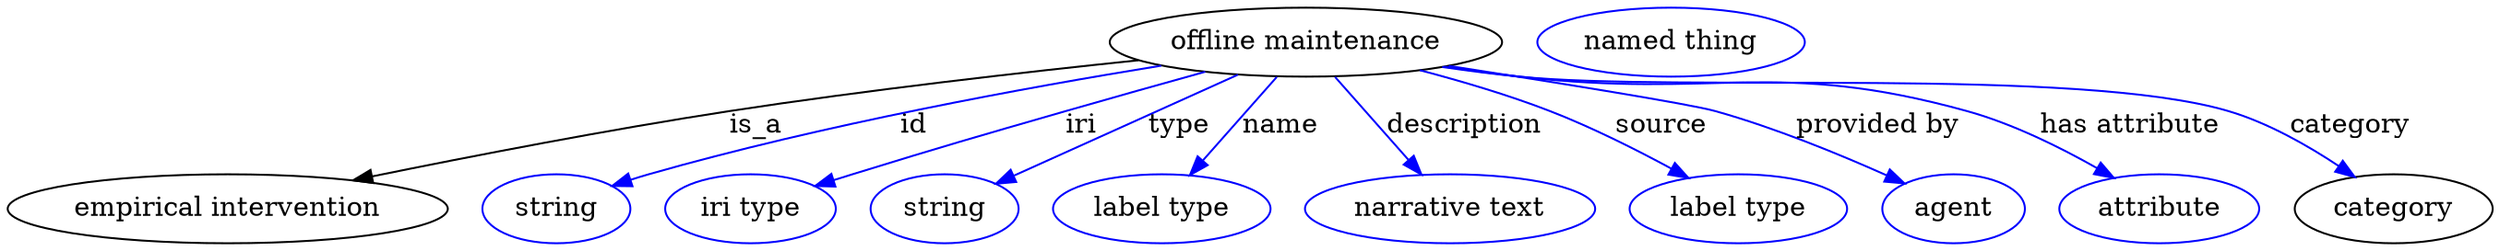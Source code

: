 digraph {
	graph [bb="0,0,1291.7,123"];
	node [label="\N"];
	"offline maintenance"	[height=0.5,
		label="offline maintenance",
		pos="675.39,105",
		width=2.8345];
	"empirical intervention"	[height=0.5,
		pos="114.39,18",
		width=3.1775];
	"offline maintenance" -> "empirical intervention"	[label=is_a,
		lp="389.39,61.5",
		pos="e,179.59,32.864 588.19,95.529 528.2,89.284 446.78,79.988 375.39,69 312.42,59.308 241.43,45.522 189.41,34.88"];
	id	[color=blue,
		height=0.5,
		label=string,
		pos="285.39,18",
		width=1.0652];
	"offline maintenance" -> id	[color=blue,
		label=id,
		lp="471.39,61.5",
		pos="e,314.39,29.922 600.5,92.752 530.64,81.406 423.9,61.876 333.39,36 330.29,35.113 327.09,34.133 323.9,33.106",
		style=solid];
	iri	[color=blue,
		height=0.5,
		label="iri type",
		pos="386.39,18",
		width=1.2277];
	"offline maintenance" -> iri	[color=blue,
		label=iri,
		lp="558.39,61.5",
		pos="e,420.07,29.681 622.72,89.485 600.39,83.269 574.09,75.873 550.39,69 501.37,54.785 489.18,50.997 440.39,36 436.9,34.926 433.28,33.805 \
429.65,32.674",
		style=solid];
	type	[color=blue,
		height=0.5,
		label=string,
		pos="487.39,18",
		width=1.0652];
	"offline maintenance" -> type	[color=blue,
		label=type,
		lp="609.39,61.5",
		pos="e,514.09,31.071 640.03,88.012 606.73,72.955 557.07,50.506 523.52,35.337",
		style=solid];
	name	[color=blue,
		height=0.5,
		label="label type",
		pos="600.39,18",
		width=1.5707];
	"offline maintenance" -> name	[color=blue,
		label=name,
		lp="662.39,61.5",
		pos="e,615.03,35.597 660.21,86.799 649.19,74.309 634.13,57.236 621.87,43.348",
		style=solid];
	description	[color=blue,
		height=0.5,
		label="narrative text",
		pos="750.39,18",
		width=2.0943];
	"offline maintenance" -> description	[color=blue,
		label=description,
		lp="757.89,61.5",
		pos="e,735.49,35.885 690.57,86.799 701.52,74.39 716.46,57.458 728.67,43.618",
		style=solid];
	source	[color=blue,
		height=0.5,
		label="label type",
		pos="900.39,18",
		width=1.5707];
	"offline maintenance" -> source	[color=blue,
		label=source,
		lp="860.39,61.5",
		pos="e,874.44,34.075 734.68,90.324 756.31,84.643 780.75,77.402 802.39,69 824.02,60.602 847.19,48.916 865.56,38.953",
		style=solid];
	"provided by"	[color=blue,
		height=0.5,
		label=agent,
		pos="1012.4,18",
		width=1.0291];
	"offline maintenance" -> "provided by"	[color=blue,
		label="provided by",
		lp="972.89,61.5",
		pos="e,986.84,31.24 749.72,92.609 805.7,83.891 875.02,72.746 888.39,69 919.37,60.323 953.15,46.386 977.62,35.427",
		style=solid];
	"has attribute"	[color=blue,
		height=0.5,
		label=attribute,
		pos="1119.4,18",
		width=1.4443];
	"offline maintenance" -> "has attribute"	[color=blue,
		label="has attribute",
		lp="1104.4,61.5",
		pos="e,1095.8,34.092 747.23,92.194 760.24,90.285 773.7,88.459 786.39,87 889.57,75.13 919.3,96.741 1019.4,69 1043.2,62.406 1068,50.023 \
1087,39.23",
		style=solid];
	category	[height=0.5,
		pos="1240.4,18",
		width=1.4263];
	"offline maintenance" -> category	[color=blue,
		label=category,
		lp="1218.9,61.5",
		pos="e,1220.1,34.799 746.31,92.024 759.6,90.097 773.39,88.309 786.39,87 868.07,78.775 1076.7,92.494 1155.4,69 1175.6,62.964 1196,51.16 \
1211.8,40.536",
		style=solid];
	"named thing_category"	[color=blue,
		height=0.5,
		label="named thing",
		pos="865.39,105",
		width=1.9318];
}
